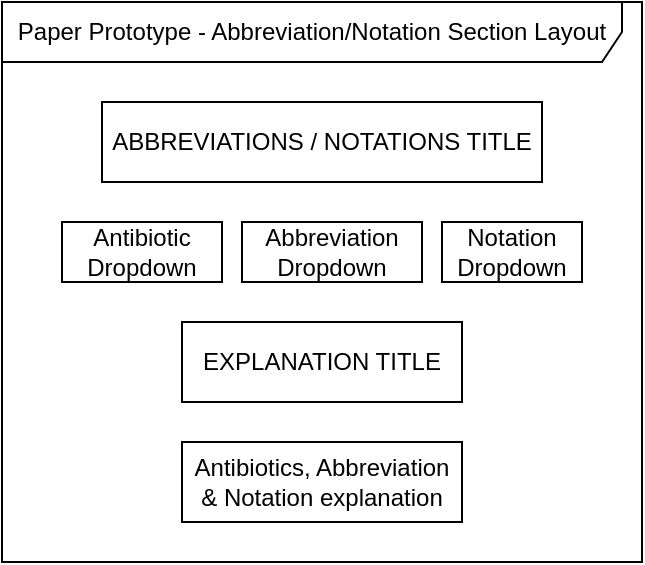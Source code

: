 <mxfile version="22.0.8" type="device">
  <diagram name="Page-1" id="fCD1NguNFOx3Nj2X-4qR">
    <mxGraphModel dx="719" dy="390" grid="1" gridSize="10" guides="1" tooltips="1" connect="1" arrows="1" fold="1" page="1" pageScale="1" pageWidth="850" pageHeight="1100" math="0" shadow="0">
      <root>
        <mxCell id="0" />
        <mxCell id="1" parent="0" />
        <mxCell id="1o2BK9EwSedWX01zhVEf-1" value="ABBREVIATIONS / NOTATIONS TITLE" style="rounded=0;whiteSpace=wrap;html=1;" vertex="1" parent="1">
          <mxGeometry x="320" y="130" width="220" height="40" as="geometry" />
        </mxCell>
        <mxCell id="1o2BK9EwSedWX01zhVEf-2" value="Antibiotic &lt;br&gt;Dropdown" style="rounded=0;whiteSpace=wrap;html=1;" vertex="1" parent="1">
          <mxGeometry x="300" y="190" width="80" height="30" as="geometry" />
        </mxCell>
        <mxCell id="1o2BK9EwSedWX01zhVEf-3" value="Notation Dropdown" style="rounded=0;whiteSpace=wrap;html=1;" vertex="1" parent="1">
          <mxGeometry x="490" y="190" width="70" height="30" as="geometry" />
        </mxCell>
        <mxCell id="1o2BK9EwSedWX01zhVEf-4" value="Abbreviation Dropdown" style="rounded=0;whiteSpace=wrap;html=1;" vertex="1" parent="1">
          <mxGeometry x="390" y="190" width="90" height="30" as="geometry" />
        </mxCell>
        <mxCell id="1o2BK9EwSedWX01zhVEf-5" value="EXPLANATION TITLE" style="rounded=0;whiteSpace=wrap;html=1;" vertex="1" parent="1">
          <mxGeometry x="360" y="240" width="140" height="40" as="geometry" />
        </mxCell>
        <mxCell id="1o2BK9EwSedWX01zhVEf-6" value="Antibiotics, Abbreviation &amp;amp; Notation explanation" style="rounded=0;whiteSpace=wrap;html=1;" vertex="1" parent="1">
          <mxGeometry x="360" y="300" width="140" height="40" as="geometry" />
        </mxCell>
        <mxCell id="1o2BK9EwSedWX01zhVEf-7" value="Paper Prototype - Abbreviation/Notation Section Layout" style="shape=umlFrame;whiteSpace=wrap;html=1;pointerEvents=0;width=310;height=30;" vertex="1" parent="1">
          <mxGeometry x="270" y="80" width="320" height="280" as="geometry" />
        </mxCell>
      </root>
    </mxGraphModel>
  </diagram>
</mxfile>
